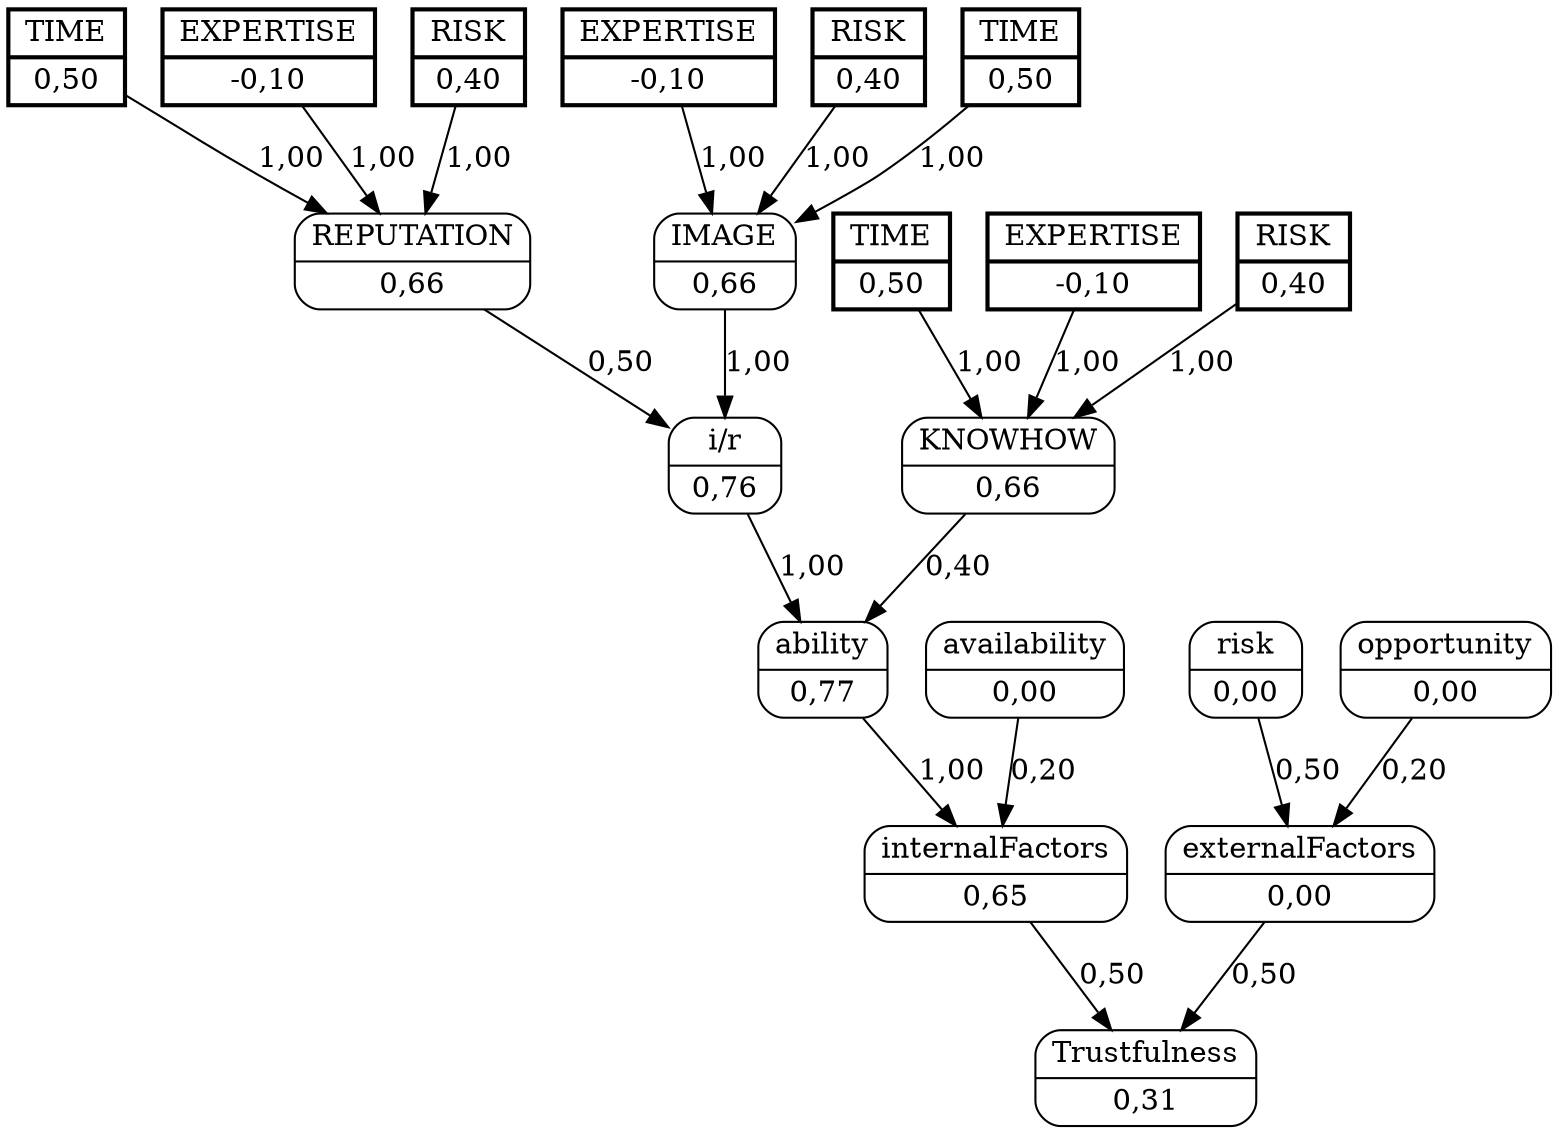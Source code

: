 digraph FCM_net{
	node [shape=record, style=rounded]
	11 [label="{EXPERTISE | -0,10}", style=bold, penwidth=2, peripheries=2];
	12 [label="{RISK | 0,40}", style=bold, penwidth=2, peripheries=2];
	13 [label="{TIME | 0,50}", style=bold, penwidth=2, peripheries=2];
	14 [label="{EXPERTISE | -0,10}", style=bold, penwidth=2, peripheries=2];
	15 [label="{RISK | 0,40}", style=bold, penwidth=2, peripheries=2];
	16 [label="{TIME | 0,50}", style=bold, penwidth=2, peripheries=2];
	17 [label="{EXPERTISE | -0,10}", style=bold, penwidth=2, peripheries=2];
	18 [label="{RISK | 0,40}", style=bold, penwidth=2, peripheries=2];
	19 [label="{TIME | 0,50}", style=bold, penwidth=2, peripheries=2];
	0 [label="{IMAGE | 0,66}"];
	1 [label="{REPUTATION | 0,66}"];
	2 [label="{KNOWHOW | 0,66}"];
	3 [label="{i/r | 0,76}"];
	4 [label="{ability | 0,77}"];
	5 [label="{availability | 0,00}"];
	6 [label="{internalFactors | 0,65}"];
	7 [label="{risk | 0,00}"];
	8 [label="{opportunity | 0,00}"];
	9 [label="{externalFactors | 0,00}"];
	10 [label="{Trustfulness | 0,31}"];
	11 [label="{EXPERTISE | -0,10}"];
	12 [label="{RISK | 0,40}"];
	13 [label="{TIME | 0,50}"];
	15 [label="{RISK | 0,40}"];
	17 [label="{EXPERTISE | -0,10}"];
	0 -> 3 [label = "1,00"];
	1 -> 3 [label = "0,50"];
	3 -> 4 [label = "1,00"];
	2 -> 4 [label = "0,40"];
	4 -> 6 [label = "1,00"];
	5 -> 6 [label = "0,20"];
	6 -> 10 [label = "0,50"];
	7 -> 9 [label = "0,50"];
	8 -> 9 [label = "0,20"];
	9 -> 10 [label = "0,50"];
	11 -> 0 [label = "1,00"];
	12 -> 0 [label = "1,00"];
	13 -> 0 [label = "1,00"];
	14 -> 1 [label = "1,00"];
	15 -> 1 [label = "1,00"];
	16 -> 1 [label = "1,00"];
	17 -> 2 [label = "1,00"];
	18 -> 2 [label = "1,00"];
	19 -> 2 [label = "1,00"];
}